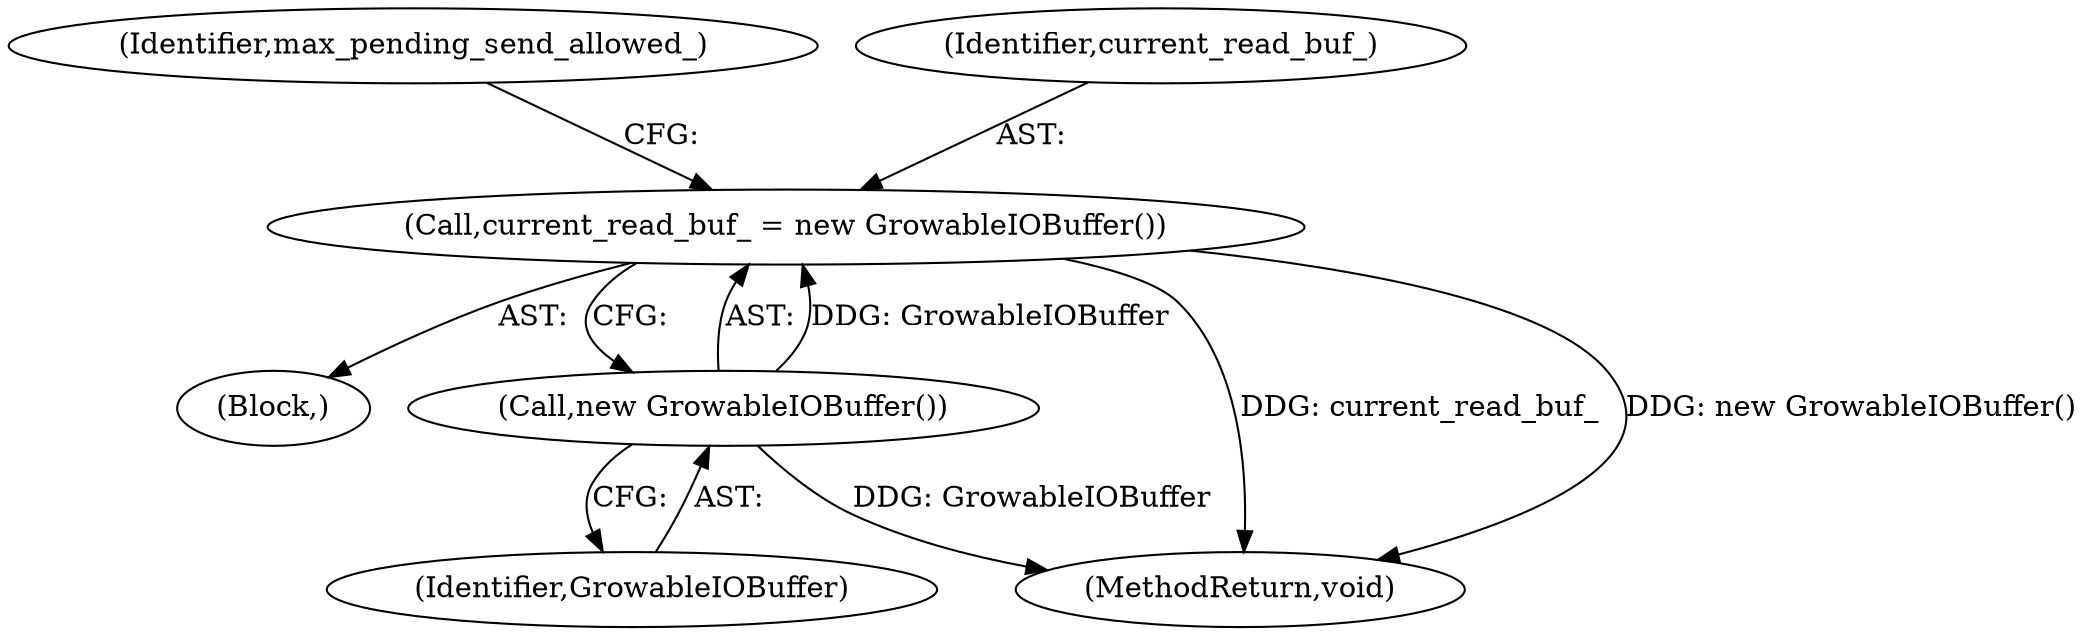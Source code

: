 digraph "0_Chrome_511d0a0a31a54e0cc0f15cb1b977dc9f9b20f0d3_0@API" {
"1000111" [label="(Call,current_read_buf_ = new GrowableIOBuffer())"];
"1000113" [label="(Call,new GrowableIOBuffer())"];
"1000103" [label="(Block,)"];
"1000114" [label="(Identifier,GrowableIOBuffer)"];
"1000111" [label="(Call,current_read_buf_ = new GrowableIOBuffer())"];
"1000116" [label="(Identifier,max_pending_send_allowed_)"];
"1000150" [label="(MethodReturn,void)"];
"1000113" [label="(Call,new GrowableIOBuffer())"];
"1000112" [label="(Identifier,current_read_buf_)"];
"1000111" -> "1000103"  [label="AST: "];
"1000111" -> "1000113"  [label="CFG: "];
"1000112" -> "1000111"  [label="AST: "];
"1000113" -> "1000111"  [label="AST: "];
"1000116" -> "1000111"  [label="CFG: "];
"1000111" -> "1000150"  [label="DDG: current_read_buf_"];
"1000111" -> "1000150"  [label="DDG: new GrowableIOBuffer()"];
"1000113" -> "1000111"  [label="DDG: GrowableIOBuffer"];
"1000113" -> "1000114"  [label="CFG: "];
"1000114" -> "1000113"  [label="AST: "];
"1000113" -> "1000150"  [label="DDG: GrowableIOBuffer"];
}
